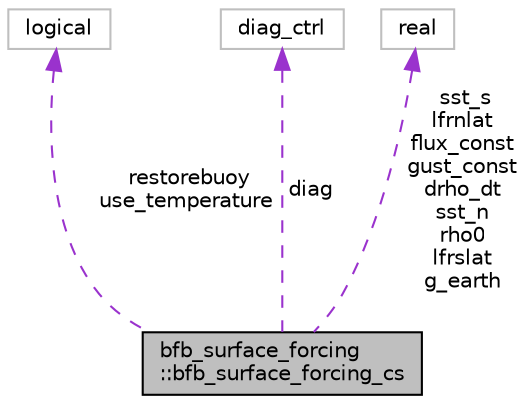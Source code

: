 digraph "bfb_surface_forcing::bfb_surface_forcing_cs"
{
 // INTERACTIVE_SVG=YES
 // LATEX_PDF_SIZE
  edge [fontname="Helvetica",fontsize="10",labelfontname="Helvetica",labelfontsize="10"];
  node [fontname="Helvetica",fontsize="10",shape=record];
  Node1 [label="bfb_surface_forcing\l::bfb_surface_forcing_cs",height=0.2,width=0.4,color="black", fillcolor="grey75", style="filled", fontcolor="black",tooltip="Control structure for BFB_surface_forcing."];
  Node2 -> Node1 [dir="back",color="darkorchid3",fontsize="10",style="dashed",label=" restorebuoy\nuse_temperature" ,fontname="Helvetica"];
  Node2 [label="logical",height=0.2,width=0.4,color="grey75", fillcolor="white", style="filled",tooltip=" "];
  Node3 -> Node1 [dir="back",color="darkorchid3",fontsize="10",style="dashed",label=" diag" ,fontname="Helvetica"];
  Node3 [label="diag_ctrl",height=0.2,width=0.4,color="grey75", fillcolor="white", style="filled",tooltip=" "];
  Node4 -> Node1 [dir="back",color="darkorchid3",fontsize="10",style="dashed",label=" sst_s\nlfrnlat\nflux_const\ngust_const\ndrho_dt\nsst_n\nrho0\nlfrslat\ng_earth" ,fontname="Helvetica"];
  Node4 [label="real",height=0.2,width=0.4,color="grey75", fillcolor="white", style="filled",tooltip=" "];
}
